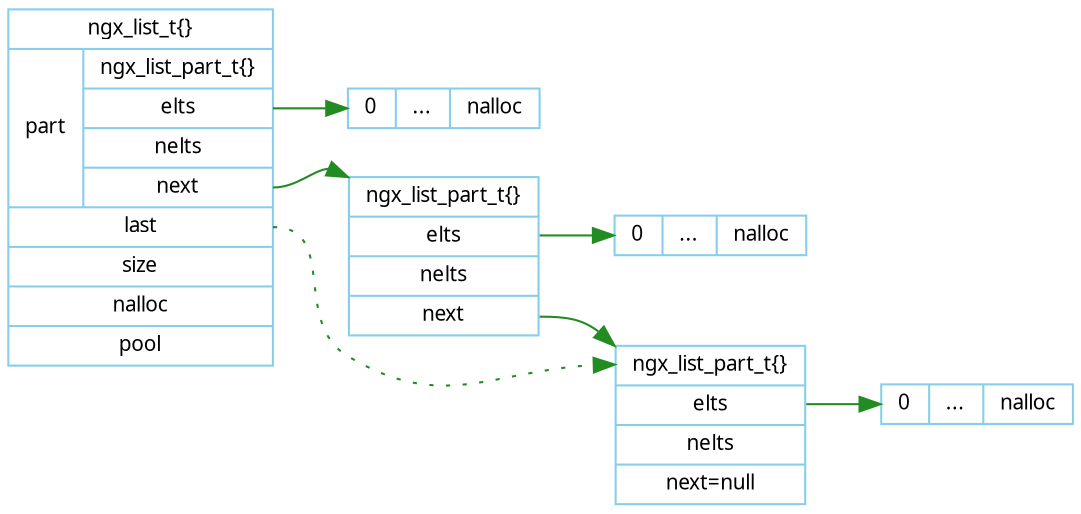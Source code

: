 digraph ngx_list {
   rankdir=LR;
   node [shape=record, color=skyblue, fontname="Verdana", fontsize=10];
   edge [color=forestgreen, fontname="Verdana", fontsize=10];

   ngx_list_t [label="ngx_list_t\{\}|{part|{ngx_list_part_t\{\}|<elts>elts|nelts|<next>next}}|<last>last|size|nalloc|pool"];

   elts_0 [label="{0|...|nalloc}", height=0.1];
   ngx_list_t:elts -> elts_0;

   ngx_list_part_t_1 [label="<head>ngx_list_part_t\{\}|<elts>elts|nelts|<next>next"];   
   ngx_list_t:next -> ngx_list_part_t_1:head:nw;

   elts_1 [label="{0|...|nalloc}", height=0.1];
   ngx_list_part_t_1:elts -> elts_1;

   ngx_list_part_t_2 [label="<head>ngx_list_part_t\{\}|<elts>elts|nelts|<next>next=null"];
   ngx_list_part_t_1:next -> ngx_list_part_t_2:head:nw;
   elts_2 [label="{0|...|nalloc}", height=0.1];
   ngx_list_part_t_2:elts -> elts_2;


   ngx_list_t:last -> ngx_list_part_t_2:head [style=dotted];
}